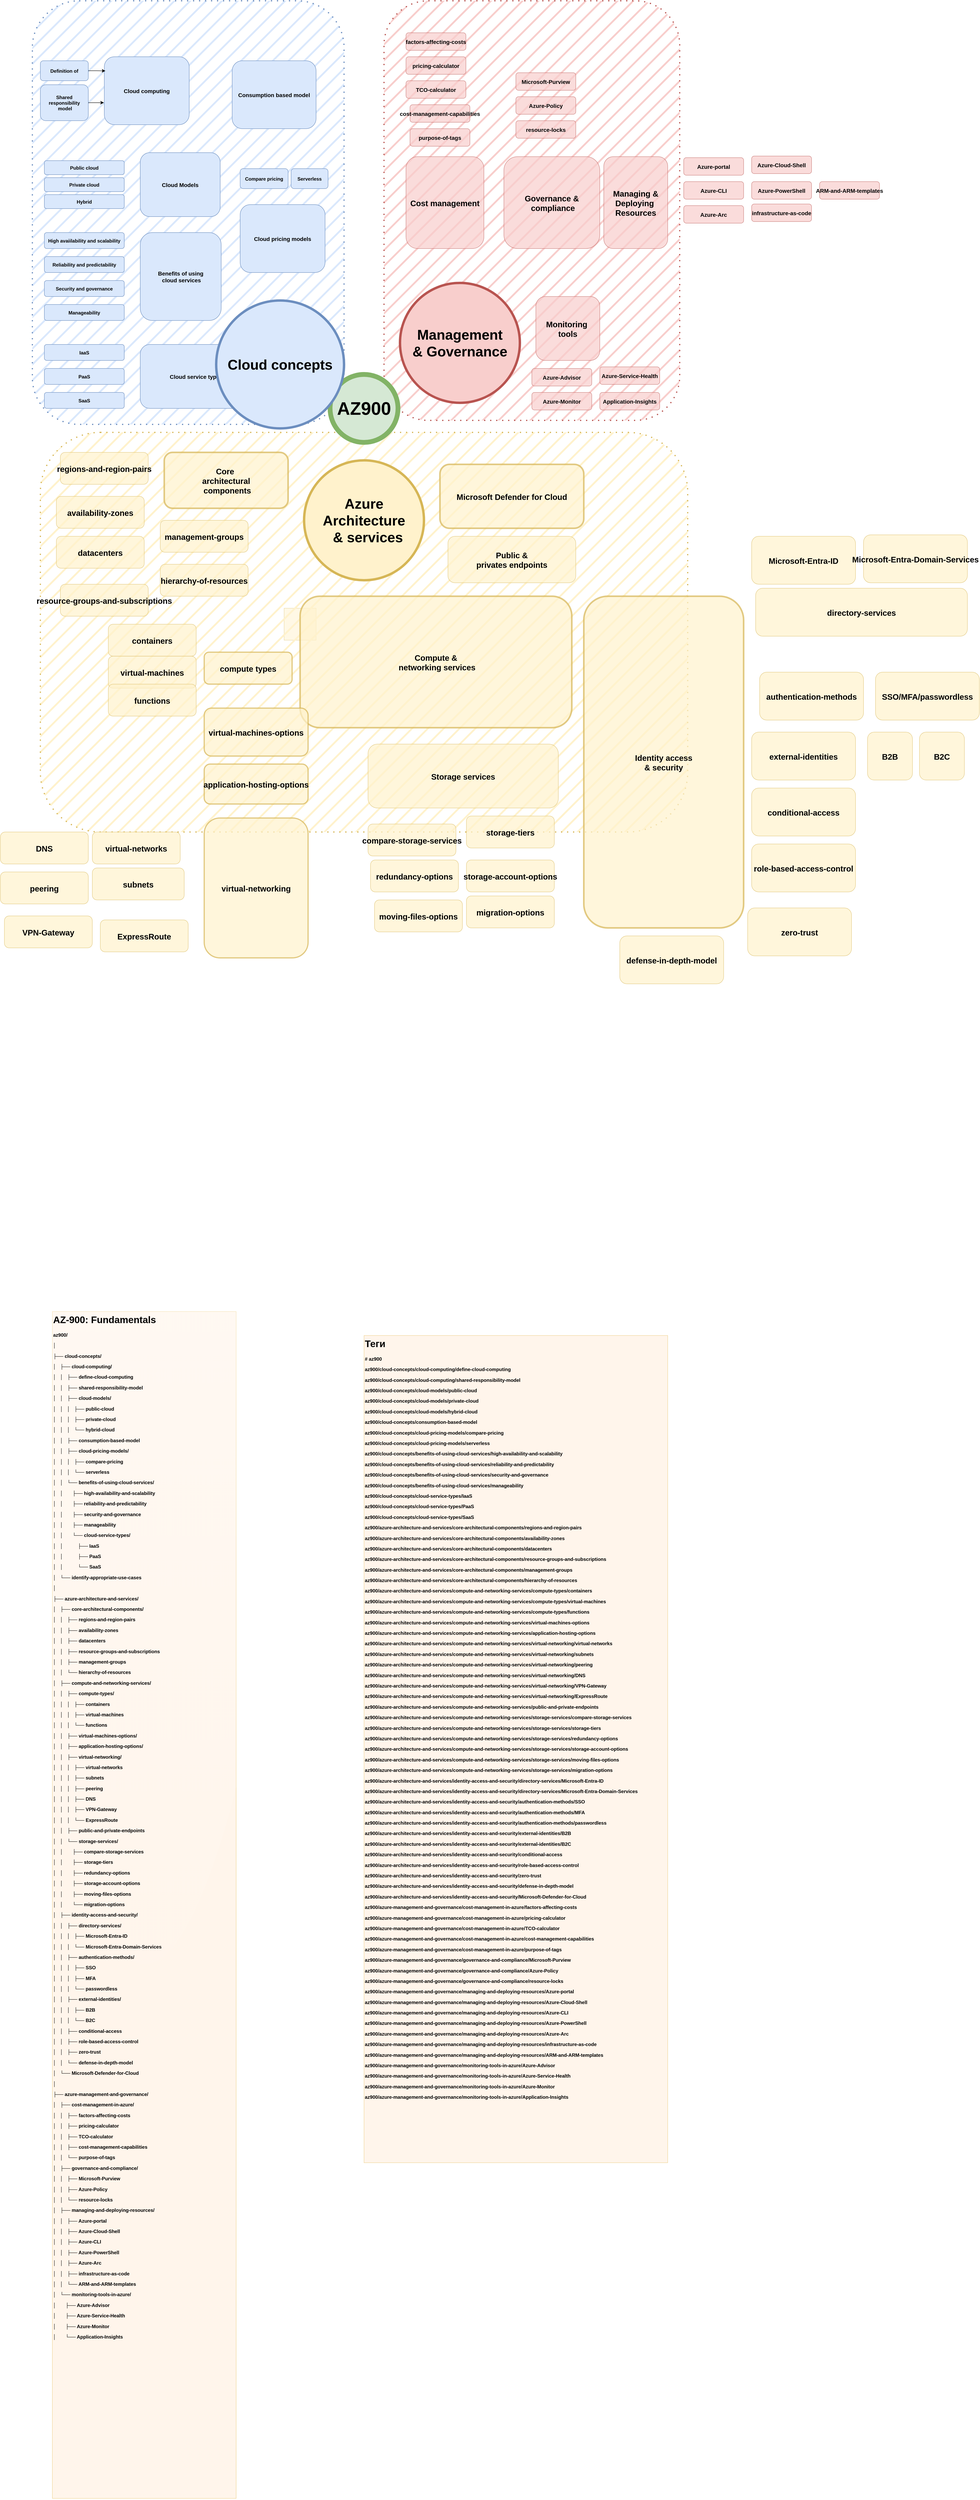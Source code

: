 <mxfile version="26.0.16">
  <diagram name="Page-1" id="eTXSdUDN3YRWy6ApER9W">
    <mxGraphModel dx="5354" dy="2154" grid="1" gridSize="10" guides="1" tooltips="1" connect="1" arrows="1" fold="1" page="1" pageScale="1" pageWidth="1600" pageHeight="1200" math="0" shadow="0">
      <root>
        <mxCell id="0" />
        <mxCell id="1" parent="0" />
        <mxCell id="HQJu8xaNIS8UzSnk2N4J-137" value="" style="whiteSpace=wrap;html=1;aspect=fixed;fillColor=#fff2cc;strokeColor=#d6b656;opacity=50;" parent="1" vertex="1">
          <mxGeometry x="650" y="1600" width="80" height="80" as="geometry" />
        </mxCell>
        <mxCell id="HQJu8xaNIS8UzSnk2N4J-58" value="" style="rounded=1;whiteSpace=wrap;html=1;dashed=1;dashPattern=1 4;fillColor=#fff2cc;strokeColor=#d6b656;fillStyle=hatch;perimeterSpacing=11;strokeWidth=3;movable=0;resizable=0;rotatable=0;deletable=0;editable=0;locked=1;connectable=0;" parent="1" vertex="1">
          <mxGeometry x="40" y="1160" width="1620" height="1000" as="geometry" />
        </mxCell>
        <mxCell id="HQJu8xaNIS8UzSnk2N4J-47" value="" style="rounded=1;whiteSpace=wrap;html=1;dashed=1;dashPattern=1 4;fillColor=#f8cecc;strokeColor=#b85450;fillStyle=hatch;perimeterSpacing=7;strokeWidth=3;movable=1;resizable=1;rotatable=1;deletable=1;editable=1;locked=0;connectable=1;" parent="1" vertex="1">
          <mxGeometry x="900" y="80" width="740" height="1050" as="geometry" />
        </mxCell>
        <mxCell id="HQJu8xaNIS8UzSnk2N4J-3" value="&lt;font style=&quot;font-size: 35px;&quot;&gt;Management &lt;br&gt;&amp;amp; Governance&lt;/font&gt;" style="ellipse;whiteSpace=wrap;html=1;aspect=fixed;shadow=0;labelBorderColor=none;fillColor=#f8cecc;strokeColor=#b85450;fontStyle=1;strokeWidth=6;" parent="1" vertex="1">
          <mxGeometry x="940" y="786" width="300" height="300" as="geometry" />
        </mxCell>
        <mxCell id="HQJu8xaNIS8UzSnk2N4J-10" value="" style="rounded=1;whiteSpace=wrap;html=1;dashed=1;dashPattern=1 4;fillColor=#dae8fc;strokeColor=#6c8ebf;fillStyle=hatch;gradientColor=none;perimeterSpacing=7;strokeWidth=3;movable=1;resizable=1;rotatable=1;deletable=1;editable=1;locked=0;connectable=1;" parent="1" vertex="1">
          <mxGeometry x="20" y="80" width="780" height="1060" as="geometry" />
        </mxCell>
        <mxCell id="myZ27B8WGgTpXeWoUAyN-13" value="Monitoring &#xa;tools" style="rounded=1;fillColor=#f8cecc;strokeColor=#b85450;fontStyle=1;fontSize=20;opacity=70;" parent="1" vertex="1">
          <mxGeometry x="1280" y="820" width="160" height="160" as="geometry" />
        </mxCell>
        <mxCell id="HQJu8xaNIS8UzSnk2N4J-2" value="&lt;font style=&quot;font-size: 35px;&quot;&gt;Azure Architecture&lt;/font&gt;&lt;div&gt;&lt;font style=&quot;font-size: 35px;&quot;&gt;&amp;nbsp;&amp;nbsp;&amp;amp; services&lt;/font&gt;&lt;/div&gt;" style="ellipse;whiteSpace=wrap;html=1;aspect=fixed;fillColor=#fff2cc;strokeColor=#d6b656;fontStyle=1;strokeWidth=6;" parent="1" vertex="1">
          <mxGeometry x="700" y="1230" width="300" height="300" as="geometry" />
        </mxCell>
        <mxCell id="myZ27B8WGgTpXeWoUAyN-5" value="Cloud Models" style="rounded=1;fillColor=#dae8fc;strokeColor=#6c8ebf;fontStyle=1;fontSize=14;" parent="1" vertex="1">
          <mxGeometry x="290" y="460" width="200" height="160" as="geometry" />
        </mxCell>
        <mxCell id="HQJu8xaNIS8UzSnk2N4J-5" value="Public cloud" style="rounded=1;fillColor=#dae8fc;strokeColor=#6c8ebf;fontStyle=1" parent="1" vertex="1">
          <mxGeometry x="50" y="480" width="200" height="35" as="geometry" />
        </mxCell>
        <mxCell id="HQJu8xaNIS8UzSnk2N4J-6" value="Private cloud" style="rounded=1;fillColor=#dae8fc;strokeColor=#6c8ebf;fontStyle=1" parent="1" vertex="1">
          <mxGeometry x="50" y="522.5" width="200" height="35" as="geometry" />
        </mxCell>
        <mxCell id="HQJu8xaNIS8UzSnk2N4J-14" value="&lt;h1 style=&quot;margin-top: 0px;&quot;&gt;AZ-900: Fundamentals&amp;nbsp;&lt;/h1&gt;&lt;p&gt;az900/&lt;/p&gt;&lt;p&gt;│&lt;/p&gt;&lt;p&gt;├── cloud-concepts/&lt;/p&gt;&lt;p&gt;│&amp;nbsp; &amp;nbsp;├── cloud-computing/&lt;/p&gt;&lt;p&gt;│&amp;nbsp; &amp;nbsp;│&amp;nbsp; &amp;nbsp;├── define-cloud-computing&lt;/p&gt;&lt;p&gt;│&amp;nbsp; &amp;nbsp;│&amp;nbsp; &amp;nbsp;├── shared-responsibility-model&lt;/p&gt;&lt;p&gt;│&amp;nbsp; &amp;nbsp;│&amp;nbsp; &amp;nbsp;├── cloud-models/&lt;/p&gt;&lt;p&gt;│&amp;nbsp; &amp;nbsp;│&amp;nbsp; &amp;nbsp;│&amp;nbsp; &amp;nbsp;├── public-cloud&lt;/p&gt;&lt;p&gt;│&amp;nbsp; &amp;nbsp;│&amp;nbsp; &amp;nbsp;│&amp;nbsp; &amp;nbsp;├── private-cloud&lt;/p&gt;&lt;p&gt;│&amp;nbsp; &amp;nbsp;│&amp;nbsp; &amp;nbsp;│&amp;nbsp; &amp;nbsp;└── hybrid-cloud&lt;/p&gt;&lt;p&gt;│&amp;nbsp; &amp;nbsp;│&amp;nbsp; &amp;nbsp;├── consumption-based-model&lt;/p&gt;&lt;p&gt;│&amp;nbsp; &amp;nbsp;│&amp;nbsp; &amp;nbsp;├── cloud-pricing-models/&lt;/p&gt;&lt;p&gt;│&amp;nbsp; &amp;nbsp;│&amp;nbsp; &amp;nbsp;│&amp;nbsp; &amp;nbsp;├── compare-pricing&lt;/p&gt;&lt;p&gt;│&amp;nbsp; &amp;nbsp;│&amp;nbsp; &amp;nbsp;│&amp;nbsp; &amp;nbsp;└── serverless&lt;/p&gt;&lt;p&gt;│&amp;nbsp; &amp;nbsp;│&amp;nbsp; &amp;nbsp;└── benefits-of-using-cloud-services/&lt;/p&gt;&lt;p&gt;│&amp;nbsp; &amp;nbsp;│&amp;nbsp; &amp;nbsp; &amp;nbsp; &amp;nbsp;├── high-availability-and-scalability&lt;/p&gt;&lt;p&gt;│&amp;nbsp; &amp;nbsp;│&amp;nbsp; &amp;nbsp; &amp;nbsp; &amp;nbsp;├── reliability-and-predictability&lt;/p&gt;&lt;p&gt;│&amp;nbsp; &amp;nbsp;│&amp;nbsp; &amp;nbsp; &amp;nbsp; &amp;nbsp;├── security-and-governance&lt;/p&gt;&lt;p&gt;│&amp;nbsp; &amp;nbsp;│&amp;nbsp; &amp;nbsp; &amp;nbsp; &amp;nbsp;├── manageability&lt;/p&gt;&lt;p&gt;│&amp;nbsp; &amp;nbsp;│&amp;nbsp; &amp;nbsp; &amp;nbsp; &amp;nbsp;└── cloud-service-types/&lt;/p&gt;&lt;p&gt;│&amp;nbsp; &amp;nbsp;│&amp;nbsp; &amp;nbsp; &amp;nbsp; &amp;nbsp; &amp;nbsp; &amp;nbsp;├── IaaS&lt;/p&gt;&lt;p&gt;│&amp;nbsp; &amp;nbsp;│&amp;nbsp; &amp;nbsp; &amp;nbsp; &amp;nbsp; &amp;nbsp; &amp;nbsp;├── PaaS&lt;/p&gt;&lt;p&gt;│&amp;nbsp; &amp;nbsp;│&amp;nbsp; &amp;nbsp; &amp;nbsp; &amp;nbsp; &amp;nbsp; &amp;nbsp;└── SaaS&lt;/p&gt;&lt;p&gt;│&amp;nbsp; &amp;nbsp;└── identify-appropriate-use-cases&lt;/p&gt;&lt;p&gt;│&lt;/p&gt;&lt;p&gt;├── azure-architecture-and-services/&lt;/p&gt;&lt;p&gt;│&amp;nbsp; &amp;nbsp;├── core-architectural-components/&lt;/p&gt;&lt;p&gt;│&amp;nbsp; &amp;nbsp;│&amp;nbsp; &amp;nbsp;├── regions-and-region-pairs&lt;/p&gt;&lt;p&gt;│&amp;nbsp; &amp;nbsp;│&amp;nbsp; &amp;nbsp;├── availability-zones&lt;/p&gt;&lt;p&gt;│&amp;nbsp; &amp;nbsp;│&amp;nbsp; &amp;nbsp;├── datacenters&lt;/p&gt;&lt;p&gt;│&amp;nbsp; &amp;nbsp;│&amp;nbsp; &amp;nbsp;├── resource-groups-and-subscriptions&lt;/p&gt;&lt;p&gt;│&amp;nbsp; &amp;nbsp;│&amp;nbsp; &amp;nbsp;├── management-groups&lt;/p&gt;&lt;p&gt;│&amp;nbsp; &amp;nbsp;│&amp;nbsp; &amp;nbsp;└── hierarchy-of-resources&lt;/p&gt;&lt;p&gt;│&amp;nbsp; &amp;nbsp;├── compute-and-networking-services/&lt;/p&gt;&lt;p&gt;│&amp;nbsp; &amp;nbsp;│&amp;nbsp; &amp;nbsp;├── compute-types/&lt;/p&gt;&lt;p&gt;│&amp;nbsp; &amp;nbsp;│&amp;nbsp; &amp;nbsp;│&amp;nbsp; &amp;nbsp;├── containers&lt;/p&gt;&lt;p&gt;│&amp;nbsp; &amp;nbsp;│&amp;nbsp; &amp;nbsp;│&amp;nbsp; &amp;nbsp;├── virtual-machines&lt;/p&gt;&lt;p&gt;│&amp;nbsp; &amp;nbsp;│&amp;nbsp; &amp;nbsp;│&amp;nbsp; &amp;nbsp;└── functions&lt;/p&gt;&lt;p&gt;│&amp;nbsp; &amp;nbsp;│&amp;nbsp; &amp;nbsp;├── virtual-machines-options/&lt;/p&gt;&lt;p&gt;│&amp;nbsp; &amp;nbsp;│&amp;nbsp; &amp;nbsp;├── application-hosting-options/&lt;/p&gt;&lt;p&gt;│&amp;nbsp; &amp;nbsp;│&amp;nbsp; &amp;nbsp;├── virtual-networking/&lt;/p&gt;&lt;p&gt;│&amp;nbsp; &amp;nbsp;│&amp;nbsp; &amp;nbsp;│&amp;nbsp; &amp;nbsp;├── virtual-networks&lt;/p&gt;&lt;p&gt;│&amp;nbsp; &amp;nbsp;│&amp;nbsp; &amp;nbsp;│&amp;nbsp; &amp;nbsp;├── subnets&lt;/p&gt;&lt;p&gt;│&amp;nbsp; &amp;nbsp;│&amp;nbsp; &amp;nbsp;│&amp;nbsp; &amp;nbsp;├── peering&lt;/p&gt;&lt;p&gt;│&amp;nbsp; &amp;nbsp;│&amp;nbsp; &amp;nbsp;│&amp;nbsp; &amp;nbsp;├── DNS&lt;/p&gt;&lt;p&gt;│&amp;nbsp; &amp;nbsp;│&amp;nbsp; &amp;nbsp;│&amp;nbsp; &amp;nbsp;├── VPN-Gateway&lt;/p&gt;&lt;p&gt;│&amp;nbsp; &amp;nbsp;│&amp;nbsp; &amp;nbsp;│&amp;nbsp; &amp;nbsp;└── ExpressRoute&lt;/p&gt;&lt;p&gt;│&amp;nbsp; &amp;nbsp;│&amp;nbsp; &amp;nbsp;├── public-and-private-endpoints&lt;/p&gt;&lt;p&gt;│&amp;nbsp; &amp;nbsp;│&amp;nbsp; &amp;nbsp;└── storage-services/&lt;/p&gt;&lt;p&gt;│&amp;nbsp; &amp;nbsp;│&amp;nbsp; &amp;nbsp; &amp;nbsp; &amp;nbsp;├── compare-storage-services&lt;/p&gt;&lt;p&gt;│&amp;nbsp; &amp;nbsp;│&amp;nbsp; &amp;nbsp; &amp;nbsp; &amp;nbsp;├── storage-tiers&lt;/p&gt;&lt;p&gt;│&amp;nbsp; &amp;nbsp;│&amp;nbsp; &amp;nbsp; &amp;nbsp; &amp;nbsp;├── redundancy-options&lt;/p&gt;&lt;p&gt;│&amp;nbsp; &amp;nbsp;│&amp;nbsp; &amp;nbsp; &amp;nbsp; &amp;nbsp;├── storage-account-options&lt;/p&gt;&lt;p&gt;│&amp;nbsp; &amp;nbsp;│&amp;nbsp; &amp;nbsp; &amp;nbsp; &amp;nbsp;├── moving-files-options&lt;/p&gt;&lt;p&gt;│&amp;nbsp; &amp;nbsp;│&amp;nbsp; &amp;nbsp; &amp;nbsp; &amp;nbsp;└── migration-options&lt;/p&gt;&lt;p&gt;│&amp;nbsp; &amp;nbsp;├── identity-access-and-security/&lt;/p&gt;&lt;p&gt;│&amp;nbsp; &amp;nbsp;│&amp;nbsp; &amp;nbsp;├── directory-services/&lt;/p&gt;&lt;p&gt;│&amp;nbsp; &amp;nbsp;│&amp;nbsp; &amp;nbsp;│&amp;nbsp; &amp;nbsp;├── Microsoft-Entra-ID&lt;/p&gt;&lt;p&gt;│&amp;nbsp; &amp;nbsp;│&amp;nbsp; &amp;nbsp;│&amp;nbsp; &amp;nbsp;└── Microsoft-Entra-Domain-Services&lt;/p&gt;&lt;p&gt;│&amp;nbsp; &amp;nbsp;│&amp;nbsp; &amp;nbsp;├── authentication-methods/&lt;/p&gt;&lt;p&gt;│&amp;nbsp; &amp;nbsp;│&amp;nbsp; &amp;nbsp;│&amp;nbsp; &amp;nbsp;├── SSO&lt;/p&gt;&lt;p&gt;│&amp;nbsp; &amp;nbsp;│&amp;nbsp; &amp;nbsp;│&amp;nbsp; &amp;nbsp;├── MFA&lt;/p&gt;&lt;p&gt;│&amp;nbsp; &amp;nbsp;│&amp;nbsp; &amp;nbsp;│&amp;nbsp; &amp;nbsp;└── passwordless&lt;/p&gt;&lt;p&gt;│&amp;nbsp; &amp;nbsp;│&amp;nbsp; &amp;nbsp;├── external-identities/&lt;/p&gt;&lt;p&gt;│&amp;nbsp; &amp;nbsp;│&amp;nbsp; &amp;nbsp;│&amp;nbsp; &amp;nbsp;├── B2B&lt;/p&gt;&lt;p&gt;│&amp;nbsp; &amp;nbsp;│&amp;nbsp; &amp;nbsp;│&amp;nbsp; &amp;nbsp;└── B2C&lt;/p&gt;&lt;p&gt;│&amp;nbsp; &amp;nbsp;│&amp;nbsp; &amp;nbsp;├── conditional-access&lt;/p&gt;&lt;p&gt;│&amp;nbsp; &amp;nbsp;│&amp;nbsp; &amp;nbsp;├── role-based-access-control&lt;/p&gt;&lt;p&gt;│&amp;nbsp; &amp;nbsp;│&amp;nbsp; &amp;nbsp;├── zero-trust&lt;/p&gt;&lt;p&gt;│&amp;nbsp; &amp;nbsp;│&amp;nbsp; &amp;nbsp;└── defense-in-depth-model&lt;/p&gt;&lt;p&gt;│&amp;nbsp; &amp;nbsp;└── Microsoft-Defender-for-Cloud&lt;/p&gt;&lt;p&gt;│&lt;/p&gt;&lt;p&gt;├── azure-management-and-governance/&lt;/p&gt;&lt;p&gt;│&amp;nbsp; &amp;nbsp;├── cost-management-in-azure/&lt;/p&gt;&lt;p&gt;│&amp;nbsp; &amp;nbsp;│&amp;nbsp; &amp;nbsp;├── factors-affecting-costs&lt;/p&gt;&lt;p&gt;│&amp;nbsp; &amp;nbsp;│&amp;nbsp; &amp;nbsp;├── pricing-calculator&lt;/p&gt;&lt;p&gt;│&amp;nbsp; &amp;nbsp;│&amp;nbsp; &amp;nbsp;├── TCO-calculator&lt;/p&gt;&lt;p&gt;│&amp;nbsp; &amp;nbsp;│&amp;nbsp; &amp;nbsp;├── cost-management-capabilities&lt;/p&gt;&lt;p&gt;│&amp;nbsp; &amp;nbsp;│&amp;nbsp; &amp;nbsp;└── purpose-of-tags&lt;/p&gt;&lt;p&gt;│&amp;nbsp; &amp;nbsp;├── governance-and-compliance/&lt;/p&gt;&lt;p&gt;│&amp;nbsp; &amp;nbsp;│&amp;nbsp; &amp;nbsp;├── Microsoft-Purview&lt;/p&gt;&lt;p&gt;│&amp;nbsp; &amp;nbsp;│&amp;nbsp; &amp;nbsp;├── Azure-Policy&lt;/p&gt;&lt;p&gt;│&amp;nbsp; &amp;nbsp;│&amp;nbsp; &amp;nbsp;└── resource-locks&lt;/p&gt;&lt;p&gt;│&amp;nbsp; &amp;nbsp;├── managing-and-deploying-resources/&lt;/p&gt;&lt;p&gt;│&amp;nbsp; &amp;nbsp;│&amp;nbsp; &amp;nbsp;├── Azure-portal&lt;/p&gt;&lt;p&gt;│&amp;nbsp; &amp;nbsp;│&amp;nbsp; &amp;nbsp;├── Azure-Cloud-Shell&lt;/p&gt;&lt;p&gt;│&amp;nbsp; &amp;nbsp;│&amp;nbsp; &amp;nbsp;├── Azure-CLI&lt;/p&gt;&lt;p&gt;│&amp;nbsp; &amp;nbsp;│&amp;nbsp; &amp;nbsp;├── Azure-PowerShell&lt;/p&gt;&lt;p&gt;│&amp;nbsp; &amp;nbsp;│&amp;nbsp; &amp;nbsp;├── Azure-Arc&lt;/p&gt;&lt;p&gt;│&amp;nbsp; &amp;nbsp;│&amp;nbsp; &amp;nbsp;├── infrastructure-as-code&lt;/p&gt;&lt;p&gt;│&amp;nbsp; &amp;nbsp;│&amp;nbsp; &amp;nbsp;└── ARM-and-ARM-templates&lt;/p&gt;&lt;p&gt;│&amp;nbsp; &amp;nbsp;└── monitoring-tools-in-azure/&lt;/p&gt;&lt;p&gt;│&amp;nbsp; &amp;nbsp; &amp;nbsp; &amp;nbsp;├── Azure-Advisor&lt;/p&gt;&lt;p&gt;│&amp;nbsp; &amp;nbsp; &amp;nbsp; &amp;nbsp;├── Azure-Service-Health&lt;/p&gt;&lt;p&gt;│&amp;nbsp; &amp;nbsp; &amp;nbsp; &amp;nbsp;├── Azure-Monitor&lt;/p&gt;&lt;p&gt;│&amp;nbsp; &amp;nbsp; &amp;nbsp; &amp;nbsp;└── Application-Insights&lt;/p&gt;&lt;div&gt;&lt;br&gt;&lt;/div&gt;" style="text;html=1;whiteSpace=wrap;overflow=hidden;rounded=0;fillColor=#ffe6cc;strokeColor=#d79b00;fillStyle=auto;opacity=40;gradientDirection=radial;glass=1;fontStyle=1" parent="1" vertex="1">
          <mxGeometry x="70" y="3360" width="460" height="2970" as="geometry" />
        </mxCell>
        <mxCell id="HQJu8xaNIS8UzSnk2N4J-7" value="Hybrid" style="rounded=1;fillColor=#dae8fc;strokeColor=#6c8ebf;fontStyle=1" parent="1" vertex="1">
          <mxGeometry x="50" y="565" width="200" height="35" as="geometry" />
        </mxCell>
        <mxCell id="HQJu8xaNIS8UzSnk2N4J-16" value="&lt;h1 style=&quot;margin-top: 0px;&quot;&gt;Теги&lt;/h1&gt;&lt;p&gt;# az900&lt;/p&gt;&lt;p&gt;az900/cloud-concepts/cloud-computing/define-cloud-computing&lt;/p&gt;&lt;p&gt;az900/cloud-concepts/cloud-computing/shared-responsibility-model&lt;/p&gt;&lt;p&gt;az900/cloud-concepts/cloud-models/public-cloud&lt;/p&gt;&lt;p&gt;az900/cloud-concepts/cloud-models/private-cloud&lt;/p&gt;&lt;p&gt;az900/cloud-concepts/cloud-models/hybrid-cloud&lt;/p&gt;&lt;p&gt;az900/cloud-concepts/consumption-based-model&lt;/p&gt;&lt;p&gt;az900/cloud-concepts/cloud-pricing-models/compare-pricing&lt;/p&gt;&lt;p&gt;az900/cloud-concepts/cloud-pricing-models/serverless&lt;/p&gt;&lt;p&gt;az900/cloud-concepts/benefits-of-using-cloud-services/high-availability-and-scalability&lt;/p&gt;&lt;p&gt;az900/cloud-concepts/benefits-of-using-cloud-services/reliability-and-predictability&lt;/p&gt;&lt;p&gt;az900/cloud-concepts/benefits-of-using-cloud-services/security-and-governance&lt;/p&gt;&lt;p&gt;az900/cloud-concepts/benefits-of-using-cloud-services/manageability&lt;/p&gt;&lt;p&gt;az900/cloud-concepts/cloud-service-types/IaaS&lt;/p&gt;&lt;p&gt;az900/cloud-concepts/cloud-service-types/PaaS&lt;/p&gt;&lt;p&gt;az900/cloud-concepts/cloud-service-types/SaaS&lt;/p&gt;&lt;p&gt;az900/azure-architecture-and-services/core-architectural-components/regions-and-region-pairs&lt;/p&gt;&lt;p&gt;az900/azure-architecture-and-services/core-architectural-components/availability-zones&lt;/p&gt;&lt;p&gt;az900/azure-architecture-and-services/core-architectural-components/datacenters&lt;/p&gt;&lt;p&gt;az900/azure-architecture-and-services/core-architectural-components/resource-groups-and-subscriptions&lt;/p&gt;&lt;p&gt;az900/azure-architecture-and-services/core-architectural-components/management-groups&lt;/p&gt;&lt;p&gt;az900/azure-architecture-and-services/core-architectural-components/hierarchy-of-resources&lt;/p&gt;&lt;p&gt;az900/azure-architecture-and-services/compute-and-networking-services/compute-types/containers&lt;/p&gt;&lt;p&gt;az900/azure-architecture-and-services/compute-and-networking-services/compute-types/virtual-machines&lt;/p&gt;&lt;p&gt;az900/azure-architecture-and-services/compute-and-networking-services/compute-types/functions&lt;/p&gt;&lt;p&gt;az900/azure-architecture-and-services/compute-and-networking-services/virtual-machines-options&lt;/p&gt;&lt;p&gt;az900/azure-architecture-and-services/compute-and-networking-services/application-hosting-options&lt;/p&gt;&lt;p&gt;az900/azure-architecture-and-services/compute-and-networking-services/virtual-networking/virtual-networks&lt;/p&gt;&lt;p&gt;az900/azure-architecture-and-services/compute-and-networking-services/virtual-networking/subnets&lt;/p&gt;&lt;p&gt;az900/azure-architecture-and-services/compute-and-networking-services/virtual-networking/peering&lt;/p&gt;&lt;p&gt;az900/azure-architecture-and-services/compute-and-networking-services/virtual-networking/DNS&lt;/p&gt;&lt;p&gt;az900/azure-architecture-and-services/compute-and-networking-services/virtual-networking/VPN-Gateway&lt;/p&gt;&lt;p&gt;az900/azure-architecture-and-services/compute-and-networking-services/virtual-networking/ExpressRoute&lt;/p&gt;&lt;p&gt;az900/azure-architecture-and-services/compute-and-networking-services/public-and-private-endpoints&lt;/p&gt;&lt;p&gt;az900/azure-architecture-and-services/compute-and-networking-services/storage-services/compare-storage-services&lt;/p&gt;&lt;p&gt;az900/azure-architecture-and-services/compute-and-networking-services/storage-services/storage-tiers&lt;/p&gt;&lt;p&gt;az900/azure-architecture-and-services/compute-and-networking-services/storage-services/redundancy-options&lt;/p&gt;&lt;p&gt;az900/azure-architecture-and-services/compute-and-networking-services/storage-services/storage-account-options&lt;/p&gt;&lt;p&gt;az900/azure-architecture-and-services/compute-and-networking-services/storage-services/moving-files-options&lt;/p&gt;&lt;p&gt;az900/azure-architecture-and-services/compute-and-networking-services/storage-services/migration-options&lt;/p&gt;&lt;p&gt;az900/azure-architecture-and-services/identity-access-and-security/directory-services/Microsoft-Entra-ID&lt;/p&gt;&lt;p&gt;az900/azure-architecture-and-services/identity-access-and-security/directory-services/Microsoft-Entra-Domain-Services&lt;/p&gt;&lt;p&gt;az900/azure-architecture-and-services/identity-access-and-security/authentication-methods/SSO&lt;/p&gt;&lt;p&gt;az900/azure-architecture-and-services/identity-access-and-security/authentication-methods/MFA&lt;/p&gt;&lt;p&gt;az900/azure-architecture-and-services/identity-access-and-security/authentication-methods/passwordless&lt;/p&gt;&lt;p&gt;az900/azure-architecture-and-services/identity-access-and-security/external-identities/B2B&lt;/p&gt;&lt;p&gt;az900/azure-architecture-and-services/identity-access-and-security/external-identities/B2C&lt;/p&gt;&lt;p&gt;az900/azure-architecture-and-services/identity-access-and-security/conditional-access&lt;/p&gt;&lt;p&gt;az900/azure-architecture-and-services/identity-access-and-security/role-based-access-control&lt;/p&gt;&lt;p&gt;az900/azure-architecture-and-services/identity-access-and-security/zero-trust&lt;/p&gt;&lt;p&gt;az900/azure-architecture-and-services/identity-access-and-security/defense-in-depth-model&lt;/p&gt;&lt;p&gt;az900/azure-architecture-and-services/identity-access-and-security/Microsoft-Defender-for-Cloud&lt;/p&gt;&lt;p&gt;az900/azure-management-and-governance/cost-management-in-azure/factors-affecting-costs&lt;/p&gt;&lt;p&gt;az900/azure-management-and-governance/cost-management-in-azure/pricing-calculator&lt;/p&gt;&lt;p&gt;az900/azure-management-and-governance/cost-management-in-azure/TCO-calculator&lt;/p&gt;&lt;p&gt;az900/azure-management-and-governance/cost-management-in-azure/cost-management-capabilities&lt;/p&gt;&lt;p&gt;az900/azure-management-and-governance/cost-management-in-azure/purpose-of-tags&lt;/p&gt;&lt;p&gt;az900/azure-management-and-governance/governance-and-compliance/Microsoft-Purview&lt;/p&gt;&lt;p&gt;az900/azure-management-and-governance/governance-and-compliance/Azure-Policy&lt;/p&gt;&lt;p&gt;az900/azure-management-and-governance/governance-and-compliance/resource-locks&lt;/p&gt;&lt;p&gt;az900/azure-management-and-governance/managing-and-deploying-resources/Azure-portal&lt;/p&gt;&lt;p&gt;az900/azure-management-and-governance/managing-and-deploying-resources/Azure-Cloud-Shell&lt;/p&gt;&lt;p&gt;az900/azure-management-and-governance/managing-and-deploying-resources/Azure-CLI&lt;/p&gt;&lt;p&gt;az900/azure-management-and-governance/managing-and-deploying-resources/Azure-PowerShell&lt;/p&gt;&lt;p&gt;az900/azure-management-and-governance/managing-and-deploying-resources/Azure-Arc&lt;/p&gt;&lt;p&gt;az900/azure-management-and-governance/managing-and-deploying-resources/infrastructure-as-code&lt;/p&gt;&lt;p&gt;az900/azure-management-and-governance/managing-and-deploying-resources/ARM-and-ARM-templates&lt;/p&gt;&lt;p&gt;az900/azure-management-and-governance/monitoring-tools-in-azure/Azure-Advisor&lt;/p&gt;&lt;p&gt;az900/azure-management-and-governance/monitoring-tools-in-azure/Azure-Service-Health&lt;/p&gt;&lt;p&gt;az900/azure-management-and-governance/monitoring-tools-in-azure/Azure-Monitor&lt;/p&gt;&lt;p&gt;az900/azure-management-and-governance/monitoring-tools-in-azure/Application-Insights&lt;/p&gt;&lt;div&gt;&lt;br&gt;&lt;/div&gt;" style="text;html=1;whiteSpace=wrap;overflow=hidden;rounded=0;fillColor=#ffe6cc;strokeColor=#d79b00;opacity=40;fontStyle=1" parent="1" vertex="1">
          <mxGeometry x="850" y="3420" width="760" height="2070" as="geometry" />
        </mxCell>
        <mxCell id="HQJu8xaNIS8UzSnk2N4J-17" value="Cloud computing" style="rounded=1;fillColor=#dae8fc;strokeColor=#6c8ebf;fontStyle=1;fontSize=14;" parent="1" vertex="1">
          <mxGeometry x="200" y="220" width="212.5" height="170" as="geometry" />
        </mxCell>
        <mxCell id="HQJu8xaNIS8UzSnk2N4J-18" value="Shared&#xa;responsibility&#xa; model" style="rounded=1;fillColor=#dae8fc;strokeColor=#6c8ebf;fontStyle=1" parent="1" vertex="1">
          <mxGeometry x="40" y="290" width="120" height="90" as="geometry" />
        </mxCell>
        <mxCell id="HQJu8xaNIS8UzSnk2N4J-19" value="Definition of" style="rounded=1;fillColor=#dae8fc;strokeColor=#6c8ebf;fontStyle=1" parent="1" vertex="1">
          <mxGeometry x="40" y="230" width="120" height="50" as="geometry" />
        </mxCell>
        <mxCell id="HQJu8xaNIS8UzSnk2N4J-20" style="edgeStyle=orthogonalEdgeStyle;rounded=0;orthogonalLoop=1;jettySize=auto;html=1;entryX=0.013;entryY=0.208;entryDx=0;entryDy=0;entryPerimeter=0;fontStyle=1" parent="1" source="HQJu8xaNIS8UzSnk2N4J-19" target="HQJu8xaNIS8UzSnk2N4J-17" edge="1">
          <mxGeometry relative="1" as="geometry" />
        </mxCell>
        <mxCell id="HQJu8xaNIS8UzSnk2N4J-22" style="edgeStyle=orthogonalEdgeStyle;rounded=0;orthogonalLoop=1;jettySize=auto;html=1;entryX=-0.005;entryY=0.676;entryDx=0;entryDy=0;entryPerimeter=0;fontStyle=1" parent="1" source="HQJu8xaNIS8UzSnk2N4J-18" target="HQJu8xaNIS8UzSnk2N4J-17" edge="1">
          <mxGeometry relative="1" as="geometry" />
        </mxCell>
        <mxCell id="HQJu8xaNIS8UzSnk2N4J-25" value="Consumption based model" style="rounded=1;fillColor=#dae8fc;strokeColor=#6c8ebf;fontStyle=1;fontSize=14;" parent="1" vertex="1">
          <mxGeometry x="520" y="230" width="210" height="170" as="geometry" />
        </mxCell>
        <mxCell id="HQJu8xaNIS8UzSnk2N4J-27" value="&lt;span&gt;&lt;font style=&quot;font-size: 45px;&quot;&gt;AZ900&lt;/font&gt;&lt;/span&gt;" style="ellipse;whiteSpace=wrap;html=1;aspect=fixed;fillColor=#d5e8d4;strokeColor=#82b366;fontStyle=1;strokeWidth=12;" parent="1" vertex="1">
          <mxGeometry x="765" y="1015" width="170" height="170" as="geometry" />
        </mxCell>
        <mxCell id="HQJu8xaNIS8UzSnk2N4J-28" value="Cloud pricing models" style="rounded=1;fillColor=#dae8fc;strokeColor=#6c8ebf;fontStyle=1;fontSize=14;" parent="1" vertex="1">
          <mxGeometry x="540" y="590" width="212.5" height="170" as="geometry" />
        </mxCell>
        <mxCell id="HQJu8xaNIS8UzSnk2N4J-29" value="Compare pricing" style="rounded=1;fillColor=#dae8fc;strokeColor=#6c8ebf;fontStyle=1" parent="1" vertex="1">
          <mxGeometry x="540" y="500" width="120" height="50" as="geometry" />
        </mxCell>
        <mxCell id="HQJu8xaNIS8UzSnk2N4J-30" value="Serverless" style="rounded=1;fillColor=#dae8fc;strokeColor=#6c8ebf;fontStyle=1" parent="1" vertex="1">
          <mxGeometry x="667.5" y="500" width="92.5" height="50" as="geometry" />
        </mxCell>
        <mxCell id="HQJu8xaNIS8UzSnk2N4J-36" value="Benefits of using&#xa; cloud services" style="rounded=1;fillColor=#dae8fc;strokeColor=#6c8ebf;fontStyle=1;fontSize=14;" parent="1" vertex="1">
          <mxGeometry x="290" y="660" width="202.5" height="220" as="geometry" />
        </mxCell>
        <mxCell id="HQJu8xaNIS8UzSnk2N4J-37" value="High avaiilability and scalability" style="rounded=1;fillColor=#dae8fc;strokeColor=#6c8ebf;fontStyle=1" parent="1" vertex="1">
          <mxGeometry x="50" y="660" width="200" height="40" as="geometry" />
        </mxCell>
        <mxCell id="HQJu8xaNIS8UzSnk2N4J-38" value="Reliability and predictability" style="rounded=1;fillColor=#dae8fc;strokeColor=#6c8ebf;fontStyle=1" parent="1" vertex="1">
          <mxGeometry x="50" y="720" width="200" height="40" as="geometry" />
        </mxCell>
        <mxCell id="HQJu8xaNIS8UzSnk2N4J-39" value="Security and governance" style="rounded=1;fillColor=#dae8fc;strokeColor=#6c8ebf;fontStyle=1" parent="1" vertex="1">
          <mxGeometry x="50" y="780" width="200" height="40" as="geometry" />
        </mxCell>
        <mxCell id="HQJu8xaNIS8UzSnk2N4J-40" value="Manageability" style="rounded=1;fillColor=#dae8fc;strokeColor=#6c8ebf;fontStyle=1" parent="1" vertex="1">
          <mxGeometry x="50" y="840" width="200" height="40" as="geometry" />
        </mxCell>
        <mxCell id="HQJu8xaNIS8UzSnk2N4J-41" value="Cloud service types" style="rounded=1;fillColor=#dae8fc;strokeColor=#6c8ebf;fontStyle=1;fontSize=14;" parent="1" vertex="1">
          <mxGeometry x="290" y="940" width="280" height="160" as="geometry" />
        </mxCell>
        <mxCell id="HQJu8xaNIS8UzSnk2N4J-43" value="IaaS" style="rounded=1;fillColor=#dae8fc;strokeColor=#6c8ebf;fontStyle=1" parent="1" vertex="1">
          <mxGeometry x="50" y="940" width="200" height="40" as="geometry" />
        </mxCell>
        <mxCell id="myZ27B8WGgTpXeWoUAyN-14" value="&lt;font style=&quot;font-size: 35px;&quot;&gt;Cloud concepts&lt;/font&gt;" style="ellipse;whiteSpace=wrap;html=1;aspect=fixed;fillColor=#dae8fc;strokeColor=#6c8ebf;fontStyle=1;strokeWidth=6;" parent="1" vertex="1">
          <mxGeometry x="480" y="830" width="320" height="320" as="geometry" />
        </mxCell>
        <mxCell id="HQJu8xaNIS8UzSnk2N4J-44" value="PaaS" style="rounded=1;fillColor=#dae8fc;strokeColor=#6c8ebf;fontStyle=1" parent="1" vertex="1">
          <mxGeometry x="50" y="1000" width="200" height="40" as="geometry" />
        </mxCell>
        <mxCell id="HQJu8xaNIS8UzSnk2N4J-45" value="SaaS" style="rounded=1;fillColor=#dae8fc;strokeColor=#6c8ebf;fontStyle=1" parent="1" vertex="1">
          <mxGeometry x="50" y="1060" width="200" height="40" as="geometry" />
        </mxCell>
        <mxCell id="HQJu8xaNIS8UzSnk2N4J-48" value="Managing &amp;&#xa;Deploying &#xa;Resources" style="rounded=1;fillColor=#f8cecc;strokeColor=#b85450;fontStyle=1;fontSize=20;opacity=70;" parent="1" vertex="1">
          <mxGeometry x="1450" y="470" width="160" height="230" as="geometry" />
        </mxCell>
        <mxCell id="HQJu8xaNIS8UzSnk2N4J-49" value="Governance &amp;&#xa; compliance" style="rounded=1;fillColor=#f8cecc;strokeColor=#b85450;fontStyle=1;fontSize=20;opacity=70;" parent="1" vertex="1">
          <mxGeometry x="1200" y="470" width="240" height="230" as="geometry" />
        </mxCell>
        <mxCell id="HQJu8xaNIS8UzSnk2N4J-50" value="Cost management" style="rounded=1;fillColor=#f8cecc;strokeColor=#b85450;fontStyle=1;fontSize=20;opacity=70;" parent="1" vertex="1">
          <mxGeometry x="955" y="470" width="195" height="230" as="geometry" />
        </mxCell>
        <mxCell id="HQJu8xaNIS8UzSnk2N4J-51" value="Core &#xa;architectural&#xa; components" style="rounded=1;fillColor=#fff2cc;strokeColor=#d6b656;fontStyle=1;fontSize=20;opacity=70;strokeWidth=4;" parent="1" vertex="1">
          <mxGeometry x="350" y="1210" width="310" height="140" as="geometry" />
        </mxCell>
        <mxCell id="HQJu8xaNIS8UzSnk2N4J-52" value="Compute &amp;&#xa; networking services" style="rounded=1;fillColor=#fff2cc;strokeColor=#d6b656;fontStyle=1;fontSize=20;opacity=70;strokeWidth=4;" parent="1" vertex="1">
          <mxGeometry x="690" y="1570" width="680" height="329.03" as="geometry" />
        </mxCell>
        <mxCell id="HQJu8xaNIS8UzSnk2N4J-53" value="Public &amp; &#xa;privates endpoints" style="rounded=1;fillColor=#fff2cc;strokeColor=#d6b656;fontStyle=1;fontSize=20;opacity=70;" parent="1" vertex="1">
          <mxGeometry x="1060" y="1420" width="320" height="116.36" as="geometry" />
        </mxCell>
        <mxCell id="HQJu8xaNIS8UzSnk2N4J-54" value="Storage services" style="rounded=1;fillColor=#fff2cc;strokeColor=#d6b656;fontStyle=1;fontSize=20;opacity=70;" parent="1" vertex="1">
          <mxGeometry x="860" y="1940" width="476.25" height="160" as="geometry" />
        </mxCell>
        <mxCell id="HQJu8xaNIS8UzSnk2N4J-55" value="application-hosting-options" style="rounded=1;fillColor=#fff2cc;strokeColor=#d6b656;fontStyle=1;fontSize=20;opacity=70;strokeWidth=3;" parent="1" vertex="1">
          <mxGeometry x="450" y="1990" width="260" height="100" as="geometry" />
        </mxCell>
        <mxCell id="HQJu8xaNIS8UzSnk2N4J-56" value="Identity access&#xa;&amp; security" style="rounded=1;fillColor=#fff2cc;strokeColor=#d6b656;fontStyle=1;fontSize=20;opacity=70;strokeWidth=4;" parent="1" vertex="1">
          <mxGeometry x="1400" y="1570" width="400" height="830" as="geometry" />
        </mxCell>
        <mxCell id="HQJu8xaNIS8UzSnk2N4J-57" value="Microsoft Defender for Cloud" style="rounded=1;fillColor=#fff2cc;strokeColor=#d6b656;fontStyle=1;fontSize=20;opacity=70;strokeWidth=4;" parent="1" vertex="1">
          <mxGeometry x="1040" y="1240" width="360" height="160" as="geometry" />
        </mxCell>
        <mxCell id="HQJu8xaNIS8UzSnk2N4J-64" style="edgeStyle=orthogonalEdgeStyle;rounded=0;orthogonalLoop=1;jettySize=auto;html=1;exitX=0.5;exitY=1;exitDx=0;exitDy=0;strokeWidth=3;" parent="1" source="HQJu8xaNIS8UzSnk2N4J-55" target="HQJu8xaNIS8UzSnk2N4J-55" edge="1">
          <mxGeometry relative="1" as="geometry" />
        </mxCell>
        <mxCell id="HQJu8xaNIS8UzSnk2N4J-66" value="Azure-Advisor" style="rounded=1;fillColor=#f8cecc;strokeColor=#b85450;fontStyle=1;fontSize=14;opacity=70;" parent="1" vertex="1">
          <mxGeometry x="1270" y="1000" width="150" height="44" as="geometry" />
        </mxCell>
        <mxCell id="HQJu8xaNIS8UzSnk2N4J-67" value="regions-and-region-pairs" style="rounded=1;fillColor=#fff2cc;strokeColor=#d6b656;fontStyle=1;fontSize=20;opacity=70;" parent="1" vertex="1">
          <mxGeometry x="90" y="1210" width="220" height="80" as="geometry" />
        </mxCell>
        <mxCell id="HQJu8xaNIS8UzSnk2N4J-68" value="availability-zones" style="rounded=1;fillColor=#fff2cc;strokeColor=#d6b656;fontStyle=1;fontSize=20;opacity=70;" parent="1" vertex="1">
          <mxGeometry x="80" y="1320" width="220" height="80" as="geometry" />
        </mxCell>
        <mxCell id="HQJu8xaNIS8UzSnk2N4J-69" value="datacenters" style="rounded=1;fillColor=#fff2cc;strokeColor=#d6b656;fontStyle=1;fontSize=20;opacity=70;" parent="1" vertex="1">
          <mxGeometry x="80" y="1420" width="220" height="80" as="geometry" />
        </mxCell>
        <mxCell id="HQJu8xaNIS8UzSnk2N4J-70" value="resource-groups-and-subscriptions" style="rounded=1;fillColor=#fff2cc;strokeColor=#d6b656;fontStyle=1;fontSize=20;opacity=70;" parent="1" vertex="1">
          <mxGeometry x="90" y="1540" width="220" height="80" as="geometry" />
        </mxCell>
        <mxCell id="HQJu8xaNIS8UzSnk2N4J-71" value="management-groups" style="rounded=1;fillColor=#fff2cc;strokeColor=#d6b656;fontStyle=1;fontSize=20;opacity=70;" parent="1" vertex="1">
          <mxGeometry x="340" y="1380" width="220" height="80" as="geometry" />
        </mxCell>
        <mxCell id="HQJu8xaNIS8UzSnk2N4J-72" value="hierarchy-of-resources" style="rounded=1;fillColor=#fff2cc;strokeColor=#d6b656;fontStyle=1;fontSize=20;opacity=70;" parent="1" vertex="1">
          <mxGeometry x="340" y="1490" width="220" height="80" as="geometry" />
        </mxCell>
        <mxCell id="HQJu8xaNIS8UzSnk2N4J-73" value="compute types" style="rounded=1;fillColor=#fff2cc;strokeColor=#d6b656;fontStyle=1;fontSize=20;opacity=70;strokeWidth=3;" parent="1" vertex="1">
          <mxGeometry x="450" y="1710" width="220" height="80" as="geometry" />
        </mxCell>
        <mxCell id="HQJu8xaNIS8UzSnk2N4J-74" value="containers" style="rounded=1;fillColor=#fff2cc;strokeColor=#d6b656;fontStyle=1;fontSize=20;opacity=70;" parent="1" vertex="1">
          <mxGeometry x="210" y="1640" width="220" height="80" as="geometry" />
        </mxCell>
        <mxCell id="HQJu8xaNIS8UzSnk2N4J-75" value="virtual-machines" style="rounded=1;fillColor=#fff2cc;strokeColor=#d6b656;fontStyle=1;fontSize=20;opacity=70;" parent="1" vertex="1">
          <mxGeometry x="210" y="1720" width="220" height="80" as="geometry" />
        </mxCell>
        <mxCell id="HQJu8xaNIS8UzSnk2N4J-76" value="functions" style="rounded=1;fillColor=#fff2cc;strokeColor=#d6b656;fontStyle=1;fontSize=20;opacity=70;" parent="1" vertex="1">
          <mxGeometry x="210" y="1790" width="220" height="80" as="geometry" />
        </mxCell>
        <mxCell id="HQJu8xaNIS8UzSnk2N4J-77" value="virtual-machines-options" style="rounded=1;fillColor=#fff2cc;strokeColor=#d6b656;fontStyle=1;fontSize=20;opacity=70;strokeWidth=3;" parent="1" vertex="1">
          <mxGeometry x="450" y="1850" width="260" height="120" as="geometry" />
        </mxCell>
        <mxCell id="HQJu8xaNIS8UzSnk2N4J-78" value="virtual-networking" style="rounded=1;fillColor=#fff2cc;strokeColor=#d6b656;fontStyle=1;fontSize=20;opacity=70;strokeWidth=3;" parent="1" vertex="1">
          <mxGeometry x="450" y="2125" width="260" height="350" as="geometry" />
        </mxCell>
        <mxCell id="HQJu8xaNIS8UzSnk2N4J-83" value="subnets" style="rounded=1;fillColor=#fff2cc;strokeColor=#d6b656;fontStyle=1;fontSize=20;opacity=70;" parent="1" vertex="1">
          <mxGeometry x="170" y="2250" width="230" height="80" as="geometry" />
        </mxCell>
        <mxCell id="HQJu8xaNIS8UzSnk2N4J-84" value="DNS" style="rounded=1;fillColor=#fff2cc;strokeColor=#d6b656;fontStyle=1;fontSize=20;opacity=70;" parent="1" vertex="1">
          <mxGeometry x="-60" y="2160" width="220" height="80" as="geometry" />
        </mxCell>
        <mxCell id="HQJu8xaNIS8UzSnk2N4J-85" value="peering" style="rounded=1;fillColor=#fff2cc;strokeColor=#d6b656;fontStyle=1;fontSize=20;opacity=70;" parent="1" vertex="1">
          <mxGeometry x="-60" y="2260" width="220" height="80" as="geometry" />
        </mxCell>
        <mxCell id="HQJu8xaNIS8UzSnk2N4J-86" value="VPN-Gateway" style="rounded=1;fillColor=#fff2cc;strokeColor=#d6b656;fontStyle=1;fontSize=20;opacity=70;" parent="1" vertex="1">
          <mxGeometry x="-50" y="2370" width="220" height="80" as="geometry" />
        </mxCell>
        <mxCell id="HQJu8xaNIS8UzSnk2N4J-87" value="ExpressRoute" style="rounded=1;fillColor=#fff2cc;strokeColor=#d6b656;fontStyle=1;fontSize=20;opacity=70;" parent="1" vertex="1">
          <mxGeometry x="190" y="2380" width="220" height="80" as="geometry" />
        </mxCell>
        <mxCell id="HQJu8xaNIS8UzSnk2N4J-88" value="virtual-networks" style="rounded=1;fillColor=#fff2cc;strokeColor=#d6b656;fontStyle=1;fontSize=20;opacity=70;" parent="1" vertex="1">
          <mxGeometry x="170" y="2160" width="220" height="80" as="geometry" />
        </mxCell>
        <mxCell id="HQJu8xaNIS8UzSnk2N4J-89" value="compare-storage-services" style="rounded=1;fillColor=#fff2cc;strokeColor=#d6b656;fontStyle=1;fontSize=20;opacity=70;" parent="1" vertex="1">
          <mxGeometry x="860" y="2140" width="220" height="80" as="geometry" />
        </mxCell>
        <mxCell id="HQJu8xaNIS8UzSnk2N4J-90" value="storage-tiers" style="rounded=1;fillColor=#fff2cc;strokeColor=#d6b656;fontStyle=1;fontSize=20;opacity=70;" parent="1" vertex="1">
          <mxGeometry x="1106.25" y="2120" width="220" height="80" as="geometry" />
        </mxCell>
        <mxCell id="HQJu8xaNIS8UzSnk2N4J-91" value="storage-account-options" style="rounded=1;fillColor=#fff2cc;strokeColor=#d6b656;fontStyle=1;fontSize=20;opacity=70;" parent="1" vertex="1">
          <mxGeometry x="1106.25" y="2230" width="220" height="80" as="geometry" />
        </mxCell>
        <mxCell id="HQJu8xaNIS8UzSnk2N4J-92" value="migration-options" style="rounded=1;fillColor=#fff2cc;strokeColor=#d6b656;fontStyle=1;fontSize=20;opacity=70;" parent="1" vertex="1">
          <mxGeometry x="1106.25" y="2320" width="220" height="80" as="geometry" />
        </mxCell>
        <mxCell id="HQJu8xaNIS8UzSnk2N4J-93" value="moving-files-options" style="rounded=1;fillColor=#fff2cc;strokeColor=#d6b656;fontStyle=1;fontSize=20;opacity=70;" parent="1" vertex="1">
          <mxGeometry x="876.25" y="2330" width="220" height="80" as="geometry" />
        </mxCell>
        <mxCell id="HQJu8xaNIS8UzSnk2N4J-94" value="redundancy-options" style="rounded=1;fillColor=#fff2cc;strokeColor=#d6b656;fontStyle=1;fontSize=20;opacity=70;" parent="1" vertex="1">
          <mxGeometry x="866.25" y="2230" width="220" height="80" as="geometry" />
        </mxCell>
        <mxCell id="HQJu8xaNIS8UzSnk2N4J-96" value="Microsoft-Entra-ID" style="rounded=1;fillColor=#fff2cc;strokeColor=#d6b656;fontStyle=1;fontSize=20;opacity=70;" parent="1" vertex="1">
          <mxGeometry x="1820" y="1420" width="260" height="120" as="geometry" />
        </mxCell>
        <mxCell id="HQJu8xaNIS8UzSnk2N4J-97" value="Microsoft-Entra-Domain-Services" style="rounded=1;fillColor=#fff2cc;strokeColor=#d6b656;fontStyle=1;fontSize=20;opacity=70;" parent="1" vertex="1">
          <mxGeometry x="2100" y="1416.36" width="260" height="120" as="geometry" />
        </mxCell>
        <mxCell id="HQJu8xaNIS8UzSnk2N4J-98" value="authentication-methods" style="rounded=1;fillColor=#fff2cc;strokeColor=#d6b656;fontStyle=1;fontSize=20;opacity=70;" parent="1" vertex="1">
          <mxGeometry x="1840" y="1760" width="260" height="120" as="geometry" />
        </mxCell>
        <mxCell id="HQJu8xaNIS8UzSnk2N4J-99" value="external-identities" style="rounded=1;fillColor=#fff2cc;strokeColor=#d6b656;fontStyle=1;fontSize=20;opacity=70;" parent="1" vertex="1">
          <mxGeometry x="1820" y="1910" width="260" height="120" as="geometry" />
        </mxCell>
        <mxCell id="HQJu8xaNIS8UzSnk2N4J-100" value="conditional-access" style="rounded=1;fillColor=#fff2cc;strokeColor=#d6b656;fontStyle=1;fontSize=20;opacity=70;" parent="1" vertex="1">
          <mxGeometry x="1820" y="2050" width="260" height="120" as="geometry" />
        </mxCell>
        <mxCell id="HQJu8xaNIS8UzSnk2N4J-101" value="role-based-access-control" style="rounded=1;fillColor=#fff2cc;strokeColor=#d6b656;fontStyle=1;fontSize=20;opacity=70;" parent="1" vertex="1">
          <mxGeometry x="1820" y="2190" width="260" height="120" as="geometry" />
        </mxCell>
        <mxCell id="HQJu8xaNIS8UzSnk2N4J-102" value="zero-trust" style="rounded=1;fillColor=#fff2cc;strokeColor=#d6b656;fontStyle=1;fontSize=20;opacity=70;" parent="1" vertex="1">
          <mxGeometry x="1810" y="2350" width="260" height="120" as="geometry" />
        </mxCell>
        <mxCell id="HQJu8xaNIS8UzSnk2N4J-103" value="directory-services" style="rounded=1;fillColor=#fff2cc;strokeColor=#d6b656;fontStyle=1;fontSize=20;opacity=70;" parent="1" vertex="1">
          <mxGeometry x="1830" y="1550" width="530" height="120" as="geometry" />
        </mxCell>
        <mxCell id="HQJu8xaNIS8UzSnk2N4J-104" value="SSO/MFA/passwordless" style="rounded=1;fillColor=#fff2cc;strokeColor=#d6b656;fontStyle=1;fontSize=20;opacity=70;" parent="1" vertex="1">
          <mxGeometry x="2130" y="1760" width="260" height="120" as="geometry" />
        </mxCell>
        <mxCell id="HQJu8xaNIS8UzSnk2N4J-105" value="B2B" style="rounded=1;fillColor=#fff2cc;strokeColor=#d6b656;fontStyle=1;fontSize=20;opacity=70;" parent="1" vertex="1">
          <mxGeometry x="2110" y="1910" width="112.5" height="120" as="geometry" />
        </mxCell>
        <mxCell id="HQJu8xaNIS8UzSnk2N4J-106" value="B2C" style="rounded=1;fillColor=#fff2cc;strokeColor=#d6b656;fontStyle=1;fontSize=20;opacity=70;" parent="1" vertex="1">
          <mxGeometry x="2240" y="1910" width="112.5" height="120" as="geometry" />
        </mxCell>
        <mxCell id="HQJu8xaNIS8UzSnk2N4J-107" value="defense-in-depth-model" style="rounded=1;fillColor=#fff2cc;strokeColor=#d6b656;fontStyle=1;fontSize=20;opacity=70;" parent="1" vertex="1">
          <mxGeometry x="1490" y="2420" width="260" height="120" as="geometry" />
        </mxCell>
        <mxCell id="HQJu8xaNIS8UzSnk2N4J-108" value="Azure-Monitor" style="rounded=1;fillColor=#f8cecc;strokeColor=#b85450;fontStyle=1;fontSize=14;opacity=70;" parent="1" vertex="1">
          <mxGeometry x="1270" y="1060" width="150" height="44" as="geometry" />
        </mxCell>
        <mxCell id="HQJu8xaNIS8UzSnk2N4J-109" value="Azure-Service-Health" style="rounded=1;fillColor=#f8cecc;strokeColor=#b85450;fontStyle=1;fontSize=14;opacity=70;" parent="1" vertex="1">
          <mxGeometry x="1440" y="996" width="150" height="44" as="geometry" />
        </mxCell>
        <mxCell id="HQJu8xaNIS8UzSnk2N4J-110" value="Application-Insights" style="rounded=1;fillColor=#f8cecc;strokeColor=#b85450;fontStyle=1;fontSize=14;opacity=70;" parent="1" vertex="1">
          <mxGeometry x="1440" y="1060" width="150" height="44" as="geometry" />
        </mxCell>
        <mxCell id="HQJu8xaNIS8UzSnk2N4J-111" value="Azure-Arc" style="rounded=1;fillColor=#f8cecc;strokeColor=#b85450;fontStyle=1;fontSize=14;opacity=70;" parent="1" vertex="1">
          <mxGeometry x="1650" y="592.5" width="150" height="44" as="geometry" />
        </mxCell>
        <mxCell id="HQJu8xaNIS8UzSnk2N4J-112" value="ARM-and-ARM-templates" style="rounded=1;fillColor=#f8cecc;strokeColor=#b85450;fontStyle=1;fontSize=14;opacity=70;" parent="1" vertex="1">
          <mxGeometry x="1990" y="532.5" width="150" height="44" as="geometry" />
        </mxCell>
        <mxCell id="HQJu8xaNIS8UzSnk2N4J-113" value="infrastructure-as-code" style="rounded=1;fillColor=#f8cecc;strokeColor=#b85450;fontStyle=1;fontSize=14;opacity=70;" parent="1" vertex="1">
          <mxGeometry x="1820" y="588.5" width="150" height="44" as="geometry" />
        </mxCell>
        <mxCell id="HQJu8xaNIS8UzSnk2N4J-119" value="Azure-portal" style="rounded=1;fillColor=#f8cecc;strokeColor=#b85450;fontStyle=1;fontSize=14;opacity=70;" parent="1" vertex="1">
          <mxGeometry x="1650" y="472.5" width="150" height="44" as="geometry" />
        </mxCell>
        <mxCell id="HQJu8xaNIS8UzSnk2N4J-120" value="Azure-CLI" style="rounded=1;fillColor=#f8cecc;strokeColor=#b85450;fontStyle=1;fontSize=14;opacity=70;" parent="1" vertex="1">
          <mxGeometry x="1650" y="532.5" width="150" height="44" as="geometry" />
        </mxCell>
        <mxCell id="HQJu8xaNIS8UzSnk2N4J-121" value="Azure-Cloud-Shell" style="rounded=1;fillColor=#f8cecc;strokeColor=#b85450;fontStyle=1;fontSize=14;opacity=70;" parent="1" vertex="1">
          <mxGeometry x="1820" y="468.5" width="150" height="44" as="geometry" />
        </mxCell>
        <mxCell id="HQJu8xaNIS8UzSnk2N4J-122" value="Azure-PowerShell" style="rounded=1;fillColor=#f8cecc;strokeColor=#b85450;fontStyle=1;fontSize=14;opacity=70;" parent="1" vertex="1">
          <mxGeometry x="1820" y="532.5" width="150" height="44" as="geometry" />
        </mxCell>
        <mxCell id="HQJu8xaNIS8UzSnk2N4J-123" value="Azure-Policy" style="rounded=1;fillColor=#f8cecc;strokeColor=#b85450;fontStyle=1;fontSize=14;opacity=70;" parent="1" vertex="1">
          <mxGeometry x="1230" y="320" width="150" height="44" as="geometry" />
        </mxCell>
        <mxCell id="HQJu8xaNIS8UzSnk2N4J-124" value="resource-locks" style="rounded=1;fillColor=#f8cecc;strokeColor=#b85450;fontStyle=1;fontSize=14;opacity=70;" parent="1" vertex="1">
          <mxGeometry x="1230" y="380" width="150" height="44" as="geometry" />
        </mxCell>
        <mxCell id="HQJu8xaNIS8UzSnk2N4J-125" value="Microsoft-Purview" style="rounded=1;fillColor=#f8cecc;strokeColor=#b85450;fontStyle=1;fontSize=14;opacity=70;" parent="1" vertex="1">
          <mxGeometry x="1230" y="260" width="150" height="44" as="geometry" />
        </mxCell>
        <mxCell id="HQJu8xaNIS8UzSnk2N4J-126" value="purpose-of-tags" style="rounded=1;fillColor=#f8cecc;strokeColor=#b85450;fontStyle=1;fontSize=14;opacity=70;" parent="1" vertex="1">
          <mxGeometry x="965" y="400" width="150" height="44" as="geometry" />
        </mxCell>
        <mxCell id="HQJu8xaNIS8UzSnk2N4J-128" value="cost-management-capabilities" style="rounded=1;fillColor=#f8cecc;strokeColor=#b85450;fontStyle=1;fontSize=14;opacity=70;" parent="1" vertex="1">
          <mxGeometry x="965" y="340" width="150" height="44" as="geometry" />
        </mxCell>
        <mxCell id="HQJu8xaNIS8UzSnk2N4J-134" value="pricing-calculator" style="rounded=1;fillColor=#f8cecc;strokeColor=#b85450;fontStyle=1;fontSize=14;opacity=70;" parent="1" vertex="1">
          <mxGeometry x="955" y="220" width="150" height="44" as="geometry" />
        </mxCell>
        <mxCell id="HQJu8xaNIS8UzSnk2N4J-135" value="TCO-calculator" style="rounded=1;fillColor=#f8cecc;strokeColor=#b85450;fontStyle=1;fontSize=14;opacity=70;" parent="1" vertex="1">
          <mxGeometry x="955" y="280" width="150" height="44" as="geometry" />
        </mxCell>
        <mxCell id="HQJu8xaNIS8UzSnk2N4J-136" value="factors-affecting-costs" style="rounded=1;fillColor=#f8cecc;strokeColor=#b85450;fontStyle=1;fontSize=14;opacity=70;" parent="1" vertex="1">
          <mxGeometry x="955" y="160" width="150" height="44" as="geometry" />
        </mxCell>
      </root>
    </mxGraphModel>
  </diagram>
</mxfile>
